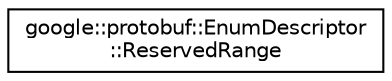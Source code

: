 digraph "类继承关系图"
{
 // LATEX_PDF_SIZE
  edge [fontname="Helvetica",fontsize="10",labelfontname="Helvetica",labelfontsize="10"];
  node [fontname="Helvetica",fontsize="10",shape=record];
  rankdir="LR";
  Node0 [label="google::protobuf::EnumDescriptor\l::ReservedRange",height=0.2,width=0.4,color="black", fillcolor="white", style="filled",URL="$structgoogle_1_1protobuf_1_1EnumDescriptor_1_1ReservedRange.html",tooltip=" "];
}

